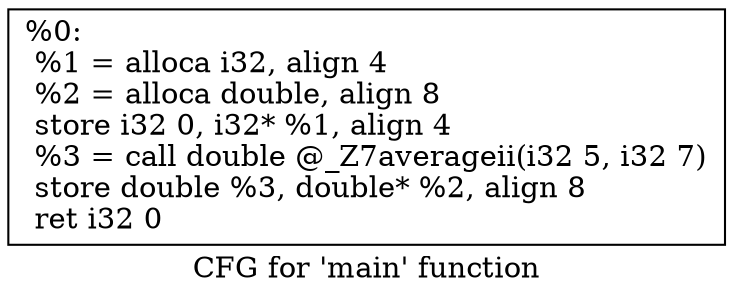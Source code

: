 digraph "CFG for 'main' function" {
	label="CFG for 'main' function";

	Node0x55948b639e20 [shape=record,label="{%0:\l  %1 = alloca i32, align 4\l  %2 = alloca double, align 8\l  store i32 0, i32* %1, align 4\l  %3 = call double @_Z7averageii(i32 5, i32 7)\l  store double %3, double* %2, align 8\l  ret i32 0\l}"];
}
